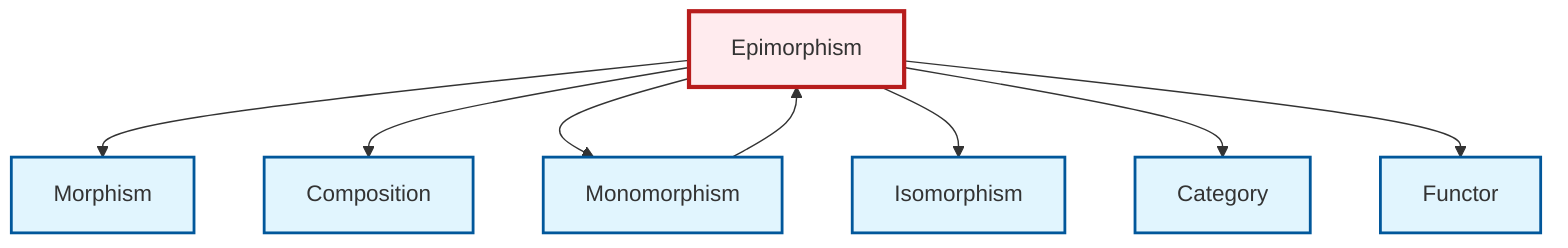 graph TD
    classDef definition fill:#e1f5fe,stroke:#01579b,stroke-width:2px
    classDef theorem fill:#f3e5f5,stroke:#4a148c,stroke-width:2px
    classDef axiom fill:#fff3e0,stroke:#e65100,stroke-width:2px
    classDef example fill:#e8f5e9,stroke:#1b5e20,stroke-width:2px
    classDef current fill:#ffebee,stroke:#b71c1c,stroke-width:3px
    def-morphism["Morphism"]:::definition
    def-functor["Functor"]:::definition
    def-isomorphism["Isomorphism"]:::definition
    def-category["Category"]:::definition
    def-composition["Composition"]:::definition
    def-epimorphism["Epimorphism"]:::definition
    def-monomorphism["Monomorphism"]:::definition
    def-epimorphism --> def-morphism
    def-epimorphism --> def-composition
    def-monomorphism --> def-epimorphism
    def-epimorphism --> def-monomorphism
    def-epimorphism --> def-isomorphism
    def-epimorphism --> def-category
    def-epimorphism --> def-functor
    class def-epimorphism current